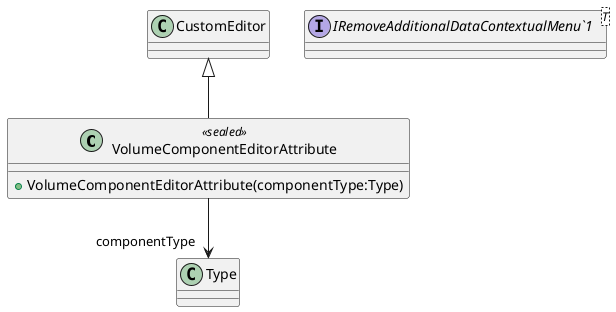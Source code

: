 @startuml
class VolumeComponentEditorAttribute <<sealed>> {
    + VolumeComponentEditorAttribute(componentType:Type)
}
interface "IRemoveAdditionalDataContextualMenu`1"<T> {
}
CustomEditor <|-- VolumeComponentEditorAttribute
VolumeComponentEditorAttribute --> "componentType" Type
@enduml
